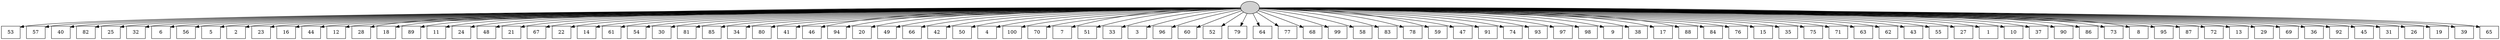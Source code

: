 digraph G {
0[style=filled, fillcolor=grey82, label=""];
1[shape=box,style=filled, fillcolor=white,label="53\n"];
2[shape=box,style=filled, fillcolor=white,label="57\n"];
3[shape=box,style=filled, fillcolor=white,label="40\n"];
4[shape=box,style=filled, fillcolor=white,label="82\n"];
5[shape=box,style=filled, fillcolor=white,label="25\n"];
6[shape=box,style=filled, fillcolor=white,label="32\n"];
7[shape=box,style=filled, fillcolor=white,label="6\n"];
8[shape=box,style=filled, fillcolor=white,label="56\n"];
9[shape=box,style=filled, fillcolor=white,label="5\n"];
10[shape=box,style=filled, fillcolor=white,label="2\n"];
11[shape=box,style=filled, fillcolor=white,label="23\n"];
12[shape=box,style=filled, fillcolor=white,label="16\n"];
13[shape=box,style=filled, fillcolor=white,label="44\n"];
14[shape=box,style=filled, fillcolor=white,label="12\n"];
15[shape=box,style=filled, fillcolor=white,label="28\n"];
16[shape=box,style=filled, fillcolor=white,label="18\n"];
17[shape=box,style=filled, fillcolor=white,label="89\n"];
18[shape=box,style=filled, fillcolor=white,label="11\n"];
19[shape=box,style=filled, fillcolor=white,label="24\n"];
20[shape=box,style=filled, fillcolor=white,label="48\n"];
21[shape=box,style=filled, fillcolor=white,label="21\n"];
22[shape=box,style=filled, fillcolor=white,label="67\n"];
23[shape=box,style=filled, fillcolor=white,label="22\n"];
24[shape=box,style=filled, fillcolor=white,label="14\n"];
25[shape=box,style=filled, fillcolor=white,label="61\n"];
26[shape=box,style=filled, fillcolor=white,label="54\n"];
27[shape=box,style=filled, fillcolor=white,label="30\n"];
28[shape=box,style=filled, fillcolor=white,label="81\n"];
29[shape=box,style=filled, fillcolor=white,label="85\n"];
30[shape=box,style=filled, fillcolor=white,label="34\n"];
31[shape=box,style=filled, fillcolor=white,label="80\n"];
32[shape=box,style=filled, fillcolor=white,label="41\n"];
33[shape=box,style=filled, fillcolor=white,label="46\n"];
34[shape=box,style=filled, fillcolor=white,label="94\n"];
35[shape=box,style=filled, fillcolor=white,label="20\n"];
36[shape=box,style=filled, fillcolor=white,label="49\n"];
37[shape=box,style=filled, fillcolor=white,label="66\n"];
38[shape=box,style=filled, fillcolor=white,label="42\n"];
39[shape=box,style=filled, fillcolor=white,label="50\n"];
40[shape=box,style=filled, fillcolor=white,label="4\n"];
41[shape=box,style=filled, fillcolor=white,label="100\n"];
42[shape=box,style=filled, fillcolor=white,label="70\n"];
43[shape=box,style=filled, fillcolor=white,label="7\n"];
44[shape=box,style=filled, fillcolor=white,label="51\n"];
45[shape=box,style=filled, fillcolor=white,label="33\n"];
46[shape=box,style=filled, fillcolor=white,label="3\n"];
47[shape=box,style=filled, fillcolor=white,label="96\n"];
48[shape=box,style=filled, fillcolor=white,label="60\n"];
49[shape=box,style=filled, fillcolor=white,label="52\n"];
50[shape=box,style=filled, fillcolor=white,label="79\n"];
51[shape=box,style=filled, fillcolor=white,label="64\n"];
52[shape=box,style=filled, fillcolor=white,label="77\n"];
53[shape=box,style=filled, fillcolor=white,label="68\n"];
54[shape=box,style=filled, fillcolor=white,label="99\n"];
55[shape=box,style=filled, fillcolor=white,label="58\n"];
56[shape=box,style=filled, fillcolor=white,label="83\n"];
57[shape=box,style=filled, fillcolor=white,label="78\n"];
58[shape=box,style=filled, fillcolor=white,label="59\n"];
59[shape=box,style=filled, fillcolor=white,label="47\n"];
60[shape=box,style=filled, fillcolor=white,label="91\n"];
61[shape=box,style=filled, fillcolor=white,label="74\n"];
62[shape=box,style=filled, fillcolor=white,label="93\n"];
63[shape=box,style=filled, fillcolor=white,label="97\n"];
64[shape=box,style=filled, fillcolor=white,label="98\n"];
65[shape=box,style=filled, fillcolor=white,label="9\n"];
66[shape=box,style=filled, fillcolor=white,label="38\n"];
67[shape=box,style=filled, fillcolor=white,label="17\n"];
68[shape=box,style=filled, fillcolor=white,label="88\n"];
69[shape=box,style=filled, fillcolor=white,label="84\n"];
70[shape=box,style=filled, fillcolor=white,label="76\n"];
71[shape=box,style=filled, fillcolor=white,label="15\n"];
72[shape=box,style=filled, fillcolor=white,label="35\n"];
73[shape=box,style=filled, fillcolor=white,label="75\n"];
74[shape=box,style=filled, fillcolor=white,label="71\n"];
75[shape=box,style=filled, fillcolor=white,label="63\n"];
76[shape=box,style=filled, fillcolor=white,label="62\n"];
77[shape=box,style=filled, fillcolor=white,label="43\n"];
78[shape=box,style=filled, fillcolor=white,label="55\n"];
79[shape=box,style=filled, fillcolor=white,label="27\n"];
80[shape=box,style=filled, fillcolor=white,label="1\n"];
81[shape=box,style=filled, fillcolor=white,label="10\n"];
82[shape=box,style=filled, fillcolor=white,label="37\n"];
83[shape=box,style=filled, fillcolor=white,label="90\n"];
84[shape=box,style=filled, fillcolor=white,label="86\n"];
85[shape=box,style=filled, fillcolor=white,label="73\n"];
86[shape=box,style=filled, fillcolor=white,label="8\n"];
87[shape=box,style=filled, fillcolor=white,label="95\n"];
88[shape=box,style=filled, fillcolor=white,label="87\n"];
89[shape=box,style=filled, fillcolor=white,label="72\n"];
90[shape=box,style=filled, fillcolor=white,label="13\n"];
91[shape=box,style=filled, fillcolor=white,label="29\n"];
92[shape=box,style=filled, fillcolor=white,label="69\n"];
93[shape=box,style=filled, fillcolor=white,label="36\n"];
94[shape=box,style=filled, fillcolor=white,label="92\n"];
95[shape=box,style=filled, fillcolor=white,label="45\n"];
96[shape=box,style=filled, fillcolor=white,label="31\n"];
97[shape=box,style=filled, fillcolor=white,label="26\n"];
98[shape=box,style=filled, fillcolor=white,label="19\n"];
99[shape=box,style=filled, fillcolor=white,label="39\n"];
100[shape=box,style=filled, fillcolor=white,label="65\n"];
0->1 ;
0->2 ;
0->3 ;
0->4 ;
0->5 ;
0->6 ;
0->7 ;
0->8 ;
0->9 ;
0->10 ;
0->11 ;
0->12 ;
0->13 ;
0->14 ;
0->15 ;
0->16 ;
0->17 ;
0->18 ;
0->19 ;
0->20 ;
0->21 ;
0->22 ;
0->23 ;
0->24 ;
0->25 ;
0->26 ;
0->27 ;
0->28 ;
0->29 ;
0->30 ;
0->31 ;
0->32 ;
0->33 ;
0->34 ;
0->35 ;
0->36 ;
0->37 ;
0->38 ;
0->39 ;
0->40 ;
0->41 ;
0->42 ;
0->43 ;
0->44 ;
0->45 ;
0->46 ;
0->47 ;
0->48 ;
0->49 ;
0->50 ;
0->51 ;
0->52 ;
0->53 ;
0->54 ;
0->55 ;
0->56 ;
0->57 ;
0->58 ;
0->59 ;
0->60 ;
0->61 ;
0->62 ;
0->63 ;
0->64 ;
0->65 ;
0->66 ;
0->67 ;
0->68 ;
0->69 ;
0->70 ;
0->71 ;
0->72 ;
0->73 ;
0->74 ;
0->75 ;
0->76 ;
0->77 ;
0->78 ;
0->79 ;
0->80 ;
0->81 ;
0->82 ;
0->83 ;
0->84 ;
0->85 ;
0->86 ;
0->87 ;
0->88 ;
0->89 ;
0->90 ;
0->91 ;
0->92 ;
0->93 ;
0->94 ;
0->95 ;
0->96 ;
0->97 ;
0->98 ;
0->99 ;
0->100 ;
}
